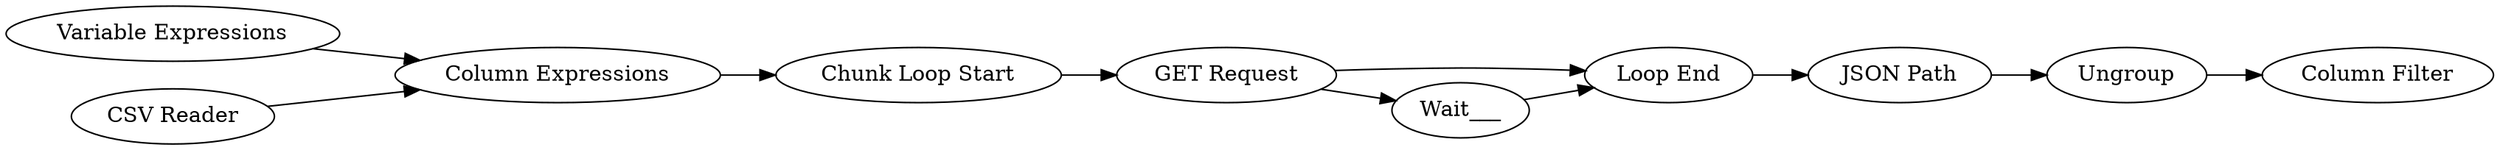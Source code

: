digraph {
	4 -> 7
	3 -> 2
	1 -> 2
	5 -> 4
	11 -> 12
	7 -> 10
	2 -> 5
	6 -> 7
	10 -> 11
	4 -> 6
	5 [label="Chunk Loop Start"]
	1 [label="CSV Reader"]
	7 [label="Loop End"]
	11 [label=Ungroup]
	4 [label="GET Request"]
	6 [label=Wait___]
	12 [label="Column Filter"]
	3 [label="Variable Expressions"]
	2 [label="Column Expressions"]
	10 [label="JSON Path"]
	rankdir=LR
}
